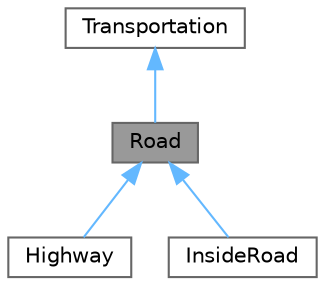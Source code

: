 digraph "Road"
{
 // LATEX_PDF_SIZE
  bgcolor="transparent";
  edge [fontname=Helvetica,fontsize=10,labelfontname=Helvetica,labelfontsize=10];
  node [fontname=Helvetica,fontsize=10,shape=box,height=0.2,width=0.4];
  Node1 [id="Node000001",label="Road",height=0.2,width=0.4,color="gray40", fillcolor="grey60", style="filled", fontcolor="black",tooltip="A class representing a road as a type of transportation."];
  Node2 -> Node1 [id="edge1_Node000001_Node000002",dir="back",color="steelblue1",style="solid",tooltip=" "];
  Node2 [id="Node000002",label="Transportation",height=0.2,width=0.4,color="gray40", fillcolor="white", style="filled",URL="$classTransportation.html",tooltip="Manages traffic flow states and types of transportation."];
  Node1 -> Node3 [id="edge2_Node000001_Node000003",dir="back",color="steelblue1",style="solid",tooltip=" "];
  Node3 [id="Node000003",label="Highway",height=0.2,width=0.4,color="gray40", fillcolor="white", style="filled",URL="$classHighway.html",tooltip="Represents a highway with a speed limit."];
  Node1 -> Node4 [id="edge3_Node000001_Node000004",dir="back",color="steelblue1",style="solid",tooltip=" "];
  Node4 [id="Node000004",label="InsideRoad",height=0.2,width=0.4,color="gray40", fillcolor="white", style="filled",URL="$classInsideRoad.html",tooltip="Represents an inside road that can contain various transportation entities."];
}
